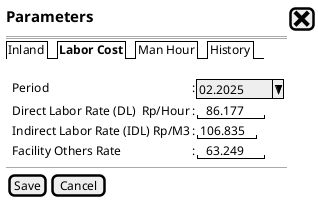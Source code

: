 @startsalt
{
<size:15><b>Parameters|[<size:25><&x>]|*
==
{/ Inland |<b>Labor Cost | Man Hour | History}*
  
  .
    {
    .|Period                           |:|^ 02.2025 ^|*
    .|Direct Labor Rate (DL)  Rp/Hour  |:|"  86.177"|*
    .|Indirect Labor Rate (IDL) Rp/M3  |:|"106.835" |*
    .|Facility Others Rate             |:|"  63.249"|*
  }
  --
  {
    [Save]|[Cancel]
  }






}
@endsalt